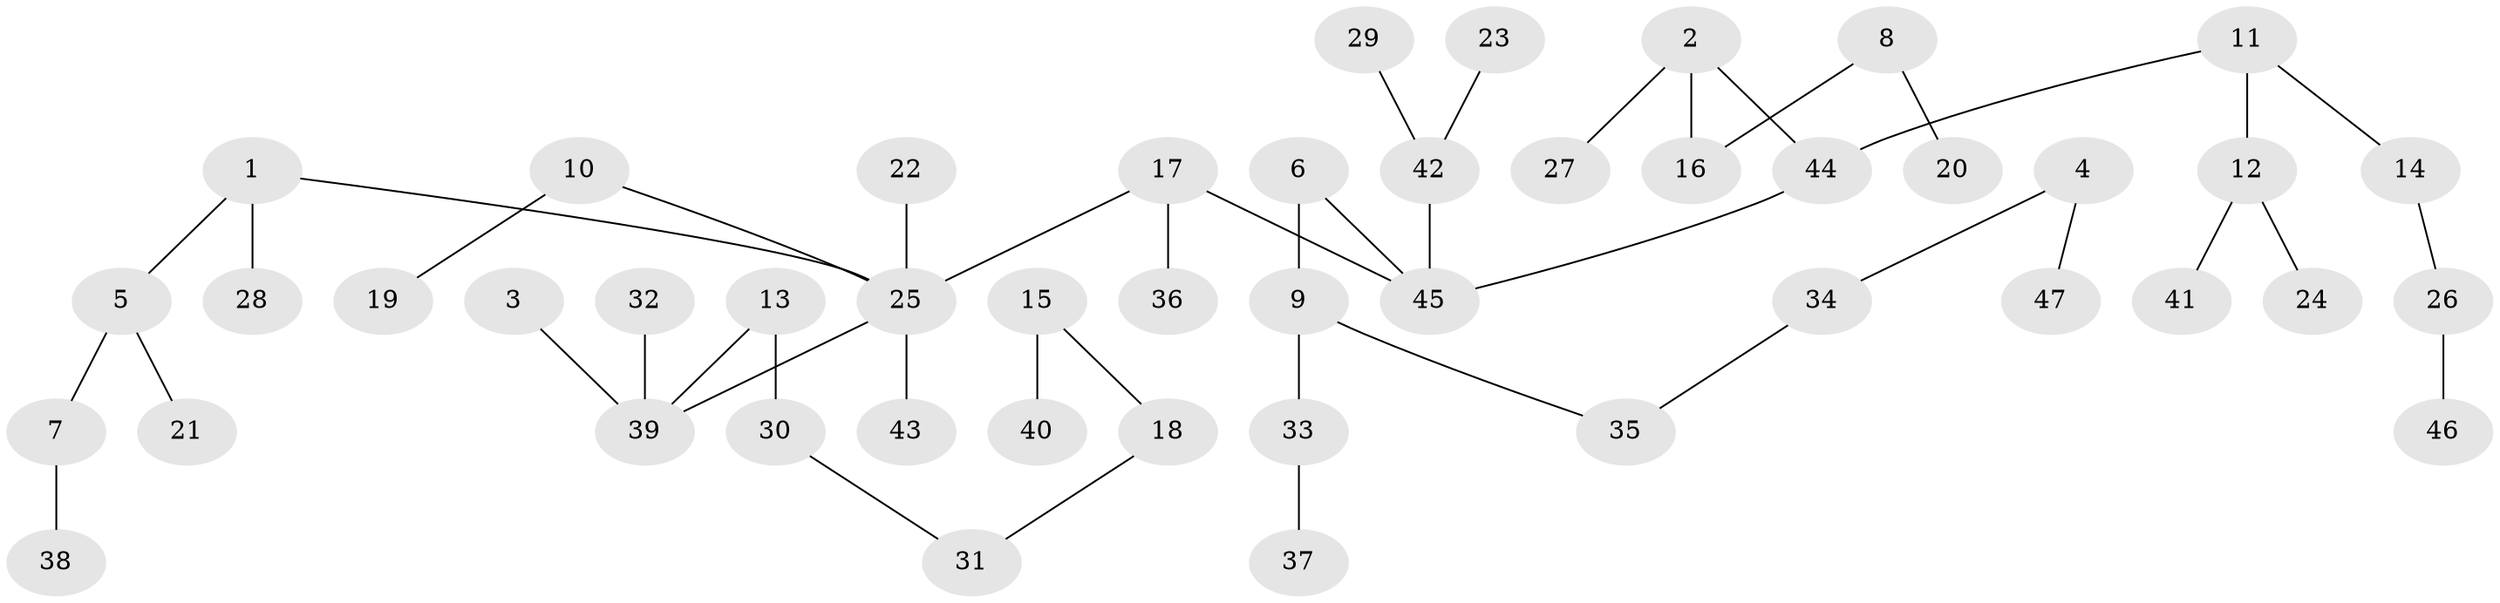 // original degree distribution, {5: 0.031914893617021274, 7: 0.010638297872340425, 3: 0.18085106382978725, 4: 0.05319148936170213, 2: 0.26595744680851063, 1: 0.4574468085106383}
// Generated by graph-tools (version 1.1) at 2025/02/03/09/25 03:02:23]
// undirected, 47 vertices, 46 edges
graph export_dot {
graph [start="1"]
  node [color=gray90,style=filled];
  1;
  2;
  3;
  4;
  5;
  6;
  7;
  8;
  9;
  10;
  11;
  12;
  13;
  14;
  15;
  16;
  17;
  18;
  19;
  20;
  21;
  22;
  23;
  24;
  25;
  26;
  27;
  28;
  29;
  30;
  31;
  32;
  33;
  34;
  35;
  36;
  37;
  38;
  39;
  40;
  41;
  42;
  43;
  44;
  45;
  46;
  47;
  1 -- 5 [weight=1.0];
  1 -- 25 [weight=1.0];
  1 -- 28 [weight=1.0];
  2 -- 16 [weight=1.0];
  2 -- 27 [weight=1.0];
  2 -- 44 [weight=1.0];
  3 -- 39 [weight=1.0];
  4 -- 34 [weight=1.0];
  4 -- 47 [weight=1.0];
  5 -- 7 [weight=1.0];
  5 -- 21 [weight=1.0];
  6 -- 9 [weight=1.0];
  6 -- 45 [weight=1.0];
  7 -- 38 [weight=1.0];
  8 -- 16 [weight=1.0];
  8 -- 20 [weight=1.0];
  9 -- 33 [weight=1.0];
  9 -- 35 [weight=1.0];
  10 -- 19 [weight=1.0];
  10 -- 25 [weight=1.0];
  11 -- 12 [weight=1.0];
  11 -- 14 [weight=1.0];
  11 -- 44 [weight=1.0];
  12 -- 24 [weight=1.0];
  12 -- 41 [weight=1.0];
  13 -- 30 [weight=1.0];
  13 -- 39 [weight=1.0];
  14 -- 26 [weight=1.0];
  15 -- 18 [weight=1.0];
  15 -- 40 [weight=1.0];
  17 -- 25 [weight=1.0];
  17 -- 36 [weight=1.0];
  17 -- 45 [weight=1.0];
  18 -- 31 [weight=1.0];
  22 -- 25 [weight=1.0];
  23 -- 42 [weight=1.0];
  25 -- 39 [weight=1.0];
  25 -- 43 [weight=1.0];
  26 -- 46 [weight=1.0];
  29 -- 42 [weight=1.0];
  30 -- 31 [weight=1.0];
  32 -- 39 [weight=1.0];
  33 -- 37 [weight=1.0];
  34 -- 35 [weight=1.0];
  42 -- 45 [weight=1.0];
  44 -- 45 [weight=1.0];
}
